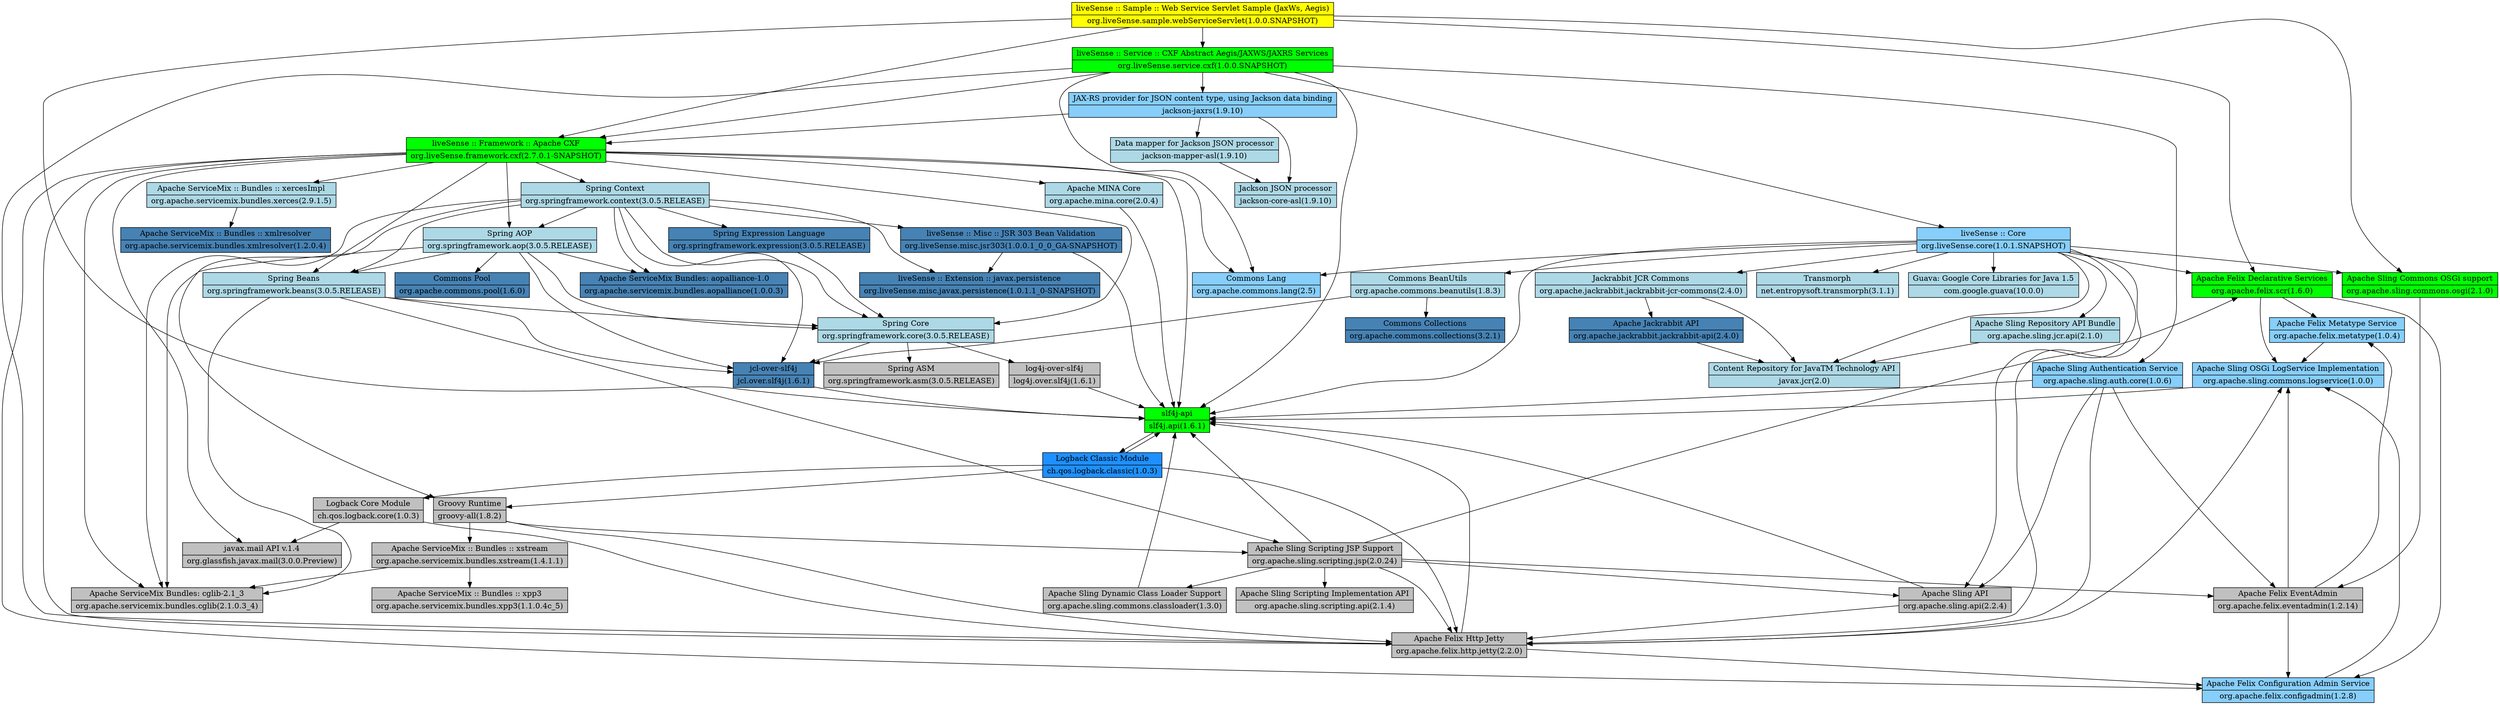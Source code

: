 digraph {
	node[shape=record];
node  [style=filled, fillcolor=yellow, label="{liveSense :: Sample :: Web Service Servlet Sample (JaxWs, Aegis) | org.liveSense.sample.webServiceServlet(1.0.0.SNAPSHOT)}"] org_liveSense_sample_webServiceServlet;
node [style=filled, fillcolor=green, label= "{Apache Felix Declarative Services | org.apache.felix.scr(1.6.0)}"] org_apache_felix_scr;
node [style=filled, fillcolor=green, label= "{liveSense :: Service :: CXF Abstract Aegis/JAXWS/JAXRS Services | org.liveSense.service.cxf(1.0.0.SNAPSHOT)}"] org_liveSense_service_cxf;
node [style=filled, fillcolor=green, label= "{Apache Sling Commons OSGi support | org.apache.sling.commons.osgi(2.1.0)}"] org_apache_sling_commons_osgi;
node [style=filled, fillcolor=green, label= "{liveSense :: Framework :: Apache CXF | org.liveSense.framework.cxf(2.7.0.1-SNAPSHOT)}"] org_liveSense_framework_cxf;
node [style=filled, fillcolor=green, label= "{slf4j-api | slf4j.api(1.6.1)}"] slf4j_api;
org_liveSense_sample_webServiceServlet -> org_apache_felix_scr;
node [style=filled, fillcolor=lightskyblue, label= "{Apache Felix Metatype Service | org.apache.felix.metatype(1.0.4)}"] org_apache_felix_metatype;
node [style=filled, fillcolor=lightskyblue, label= "{Apache Sling OSGi LogService Implementation | org.apache.sling.commons.logservice(1.0.0)}"] org_apache_sling_commons_logservice;
node [style=filled, fillcolor=lightskyblue, label= "{Apache Felix Configuration Admin Service | org.apache.felix.configadmin(1.2.8)}"] org_apache_felix_configadmin;
org_apache_felix_scr -> org_apache_felix_metatype;
	org_apache_felix_metatype -> org_apache_sling_commons_logservice;
		org_apache_sling_commons_logservice -> slf4j_api;
			node [style=filled, fillcolor=dodgerblue, label= "{Logback Classic Module | ch.qos.logback.classic(1.0.3)}"] ch_qos_logback_classic;
			slf4j_api -> ch_qos_logback_classic;
				node [style=filled, fillcolor=silver, label= "{Logback Core Module | ch.qos.logback.core(1.0.3)}"] ch_qos_logback_core;
				node [style=filled, fillcolor=silver, label= "{Apache Felix Http Jetty | org.apache.felix.http.jetty(2.2.0)}"] org_apache_felix_http_jetty;
				node [style=filled, fillcolor=silver, label= "{Groovy Runtime | groovy-all(1.8.2)}"] groovy_all;
				ch_qos_logback_classic -> ch_qos_logback_core;
					node [style=filled, fillcolor=silver, label= "{javax.mail API v.1.4 | org.glassfish.javax.mail(3.0.0.Preview)}"] org_glassfish_javax_mail;
					ch_qos_logback_core -> org_glassfish_javax_mail;
					ch_qos_logback_core -> org_apache_felix_http_jetty;
						org_apache_felix_http_jetty -> org_apache_sling_commons_logservice;
						org_apache_felix_http_jetty -> slf4j_api;
						org_apache_felix_http_jetty -> org_apache_felix_configadmin;
							org_apache_felix_configadmin -> org_apache_sling_commons_logservice;
				ch_qos_logback_classic -> org_apache_felix_http_jetty;
				ch_qos_logback_classic -> slf4j_api;
				ch_qos_logback_classic -> groovy_all;
					node [style=filled, fillcolor=silver, label= "{Apache ServiceMix :: Bundles :: xstream | org.apache.servicemix.bundles.xstream(1.4.1.1)}"] org_apache_servicemix_bundles_xstream;
					node [style=filled, fillcolor=silver, label= "{Apache Sling Scripting JSP Support | org.apache.sling.scripting.jsp(2.0.24)}"] org_apache_sling_scripting_jsp;
					groovy_all -> org_apache_servicemix_bundles_xstream;
						node [style=filled, fillcolor=silver, label= "{Apache ServiceMix :: Bundles :: xpp3 | org.apache.servicemix.bundles.xpp3(1.1.0.4c_5)}"] org_apache_servicemix_bundles_xpp3;
						node [style=filled, fillcolor=silver, label= "{Apache ServiceMix Bundles: cglib-2.1_3 | org.apache.servicemix.bundles.cglib(2.1.0.3_4)}"] org_apache_servicemix_bundles_cglib;
						org_apache_servicemix_bundles_xstream -> org_apache_servicemix_bundles_xpp3;
						org_apache_servicemix_bundles_xstream -> org_apache_servicemix_bundles_cglib;
					groovy_all -> org_apache_felix_http_jetty;
					groovy_all -> org_apache_sling_scripting_jsp;
						node [style=filled, fillcolor=silver, label= "{Apache Sling API | org.apache.sling.api(2.2.4)}"] org_apache_sling_api;
						node [style=filled, fillcolor=silver, label= "{Apache Sling Dynamic Class Loader Support | org.apache.sling.commons.classloader(1.3.0)}"] org_apache_sling_commons_classloader;
						node [style=filled, fillcolor=silver, label= "{Apache Sling Scripting Implementation API | org.apache.sling.scripting.api(2.1.4)}"] org_apache_sling_scripting_api;
						node [style=filled, fillcolor=silver, label= "{Apache Felix EventAdmin | org.apache.felix.eventadmin(1.2.14)}"] org_apache_felix_eventadmin;
						org_apache_sling_scripting_jsp -> org_apache_felix_scr;
						org_apache_sling_scripting_jsp -> org_apache_sling_api;
							org_apache_sling_api -> org_apache_felix_http_jetty;
							org_apache_sling_api -> slf4j_api;
						org_apache_sling_scripting_jsp -> org_apache_sling_commons_classloader;
							org_apache_sling_commons_classloader -> slf4j_api;
						org_apache_sling_scripting_jsp -> org_apache_felix_http_jetty;
						org_apache_sling_scripting_jsp -> org_apache_sling_scripting_api;
						org_apache_sling_scripting_jsp -> slf4j_api;
						org_apache_sling_scripting_jsp -> org_apache_felix_eventadmin;
							org_apache_felix_eventadmin -> org_apache_felix_metatype;
							org_apache_felix_eventadmin -> org_apache_sling_commons_logservice;
							org_apache_felix_eventadmin -> org_apache_felix_configadmin;
org_apache_felix_scr -> org_apache_sling_commons_logservice;
org_apache_felix_scr -> org_apache_felix_configadmin;
org_liveSense_sample_webServiceServlet -> org_liveSense_service_cxf;
node [style=filled, fillcolor=lightskyblue, label= "{Apache Sling Authentication Service | org.apache.sling.auth.core(1.0.6)}"] org_apache_sling_auth_core;
node [style=filled, fillcolor=lightskyblue, label= "{Commons Lang | org.apache.commons.lang(2.5)}"] org_apache_commons_lang;
node [style=filled, fillcolor=lightskyblue, label= "{liveSense :: Core | org.liveSense.core(1.0.1.SNAPSHOT)}"] org_liveSense_core;
node [style=filled, fillcolor=lightskyblue, label= "{JAX-RS provider for JSON content type, using Jackson data binding | jackson-jaxrs(1.9.10)}"] jackson_jaxrs;
org_liveSense_service_cxf -> org_apache_sling_auth_core;
	org_apache_sling_auth_core -> org_apache_felix_http_jetty;
	org_apache_sling_auth_core -> org_apache_sling_api;
	org_apache_sling_auth_core -> slf4j_api;
	org_apache_sling_auth_core -> org_apache_felix_eventadmin;
org_liveSense_service_cxf -> org_apache_commons_lang;
org_liveSense_service_cxf -> org_apache_felix_http_jetty;
org_liveSense_service_cxf -> org_liveSense_core;
	node [style=filled, fillcolor=lightblue, label= "{Jackrabbit JCR Commons | org.apache.jackrabbit.jackrabbit-jcr-commons(2.4.0)}"] org_apache_jackrabbit_jackrabbit_jcr_commons;
	node [style=filled, fillcolor=lightblue, label= "{Commons BeanUtils | org.apache.commons.beanutils(1.8.3)}"] org_apache_commons_beanutils;
	node [style=filled, fillcolor=lightblue, label= "{Content Repository for JavaTM Technology API | javax.jcr(2.0)}"] javax_jcr;
	node [style=filled, fillcolor=lightblue, label= "{Apache Sling Repository API Bundle | org.apache.sling.jcr.api(2.1.0)}"] org_apache_sling_jcr_api;
	node [style=filled, fillcolor=lightblue, label= "{Transmorph | net.entropysoft.transmorph(3.1.1)}"] net_entropysoft_transmorph;
	node [style=filled, fillcolor=lightblue, label= "{Guava: Google Core Libraries for Java 1.5 | com.google.guava(10.0.0)}"] com_google_guava;
	org_liveSense_core -> org_apache_felix_scr;
	org_liveSense_core -> org_apache_jackrabbit_jackrabbit_jcr_commons;
		node [style=filled, fillcolor=steelblue, label= "{Apache Jackrabbit API | org.apache.jackrabbit.jackrabbit-api(2.4.0)}"] org_apache_jackrabbit_jackrabbit_api;
		org_apache_jackrabbit_jackrabbit_jcr_commons -> javax_jcr;
		org_apache_jackrabbit_jackrabbit_jcr_commons -> org_apache_jackrabbit_jackrabbit_api;
			org_apache_jackrabbit_jackrabbit_api -> javax_jcr;
	org_liveSense_core -> org_apache_commons_beanutils;
		node [style=filled, fillcolor=steelblue, label= "{Commons Collections | org.apache.commons.collections(3.2.1)}"] org_apache_commons_collections;
		node [style=filled, fillcolor=steelblue, label= "{jcl-over-slf4j | jcl.over.slf4j(1.6.1)}"] jcl_over_slf4j;
		org_apache_commons_beanutils -> org_apache_commons_collections;
		org_apache_commons_beanutils -> jcl_over_slf4j;
			jcl_over_slf4j -> slf4j_api;
	org_liveSense_core -> javax_jcr;
	org_liveSense_core -> org_apache_sling_jcr_api;
		org_apache_sling_jcr_api -> javax_jcr;
	org_liveSense_core -> org_apache_sling_commons_osgi;
		org_apache_sling_commons_osgi -> org_apache_felix_eventadmin;
	org_liveSense_core -> org_apache_felix_http_jetty;
	org_liveSense_core -> net_entropysoft_transmorph;
	org_liveSense_core -> com_google_guava;
	org_liveSense_core -> org_apache_sling_api;
	org_liveSense_core -> org_apache_commons_lang;
	org_liveSense_core -> slf4j_api;
org_liveSense_service_cxf -> org_liveSense_framework_cxf;
	node [style=filled, fillcolor=lightblue, label= "{Spring AOP | org.springframework.aop(3.0.5.RELEASE)}"] org_springframework_aop;
	node [style=filled, fillcolor=lightblue, label= "{Apache MINA Core | org.apache.mina.core(2.0.4)}"] org_apache_mina_core;
	node [style=filled, fillcolor=lightblue, label= "{Spring Context | org.springframework.context(3.0.5.RELEASE)}"] org_springframework_context;
	node [style=filled, fillcolor=lightblue, label= "{Spring Core | org.springframework.core(3.0.5.RELEASE)}"] org_springframework_core;
	node [style=filled, fillcolor=lightblue, label= "{Spring Beans | org.springframework.beans(3.0.5.RELEASE)}"] org_springframework_beans;
	node [style=filled, fillcolor=lightblue, label= "{Apache ServiceMix :: Bundles :: xercesImpl | org.apache.servicemix.bundles.xerces(2.9.1.5)}"] org_apache_servicemix_bundles_xerces;
	org_liveSense_framework_cxf -> org_springframework_aop;
		node [style=filled, fillcolor=steelblue, label= "{Commons Pool | org.apache.commons.pool(1.6.0)}"] org_apache_commons_pool;
		node [style=filled, fillcolor=steelblue, label= "{Apache ServiceMix Bundles: aopalliance-1.0 | org.apache.servicemix.bundles.aopalliance(1.0.0.3)}"] org_apache_servicemix_bundles_aopalliance;
		org_springframework_aop -> org_apache_commons_pool;
		org_springframework_aop -> org_springframework_beans;
			org_springframework_beans -> org_springframework_core;
				node [style=filled, fillcolor=silver, label= "{Spring ASM | org.springframework.asm(3.0.5.RELEASE)}"] org_springframework_asm;
				node [style=filled, fillcolor=silver, label= "{log4j-over-slf4j | log4j.over.slf4j(1.6.1)}"] log4j_over_slf4j;
				org_springframework_core -> org_springframework_asm;
				org_springframework_core -> jcl_over_slf4j;
				org_springframework_core -> log4j_over_slf4j;
					log4j_over_slf4j -> slf4j_api;
			org_springframework_beans -> org_apache_servicemix_bundles_cglib;
			org_springframework_beans -> jcl_over_slf4j;
			org_springframework_beans -> org_apache_sling_scripting_jsp;
		org_springframework_aop -> org_springframework_core;
		org_springframework_aop -> jcl_over_slf4j;
		org_springframework_aop -> org_apache_servicemix_bundles_aopalliance;
		org_springframework_aop -> org_apache_servicemix_bundles_cglib;
	org_liveSense_framework_cxf -> org_apache_mina_core;
		org_apache_mina_core -> slf4j_api;
	org_liveSense_framework_cxf -> org_springframework_context;
		node [style=filled, fillcolor=steelblue, label= "{Spring Expression Language | org.springframework.expression(3.0.5.RELEASE)}"] org_springframework_expression;
		node [style=filled, fillcolor=steelblue, label= "{liveSense :: Extension :: javax.persistence | org.liveSense.misc.javax.persistence(1.0.1.1_0-SNAPSHOT)}"] org_liveSense_misc_javax_persistence;
		node [style=filled, fillcolor=steelblue, label= "{liveSense :: Misc :: JSR 303 Bean Validation | org.liveSense.misc.jsr303(1.0.0.1_0_0_GA-SNAPSHOT)}"] org_liveSense_misc_jsr303;
		org_springframework_context -> org_springframework_aop;
		org_springframework_context -> org_springframework_beans;
		org_springframework_context -> org_springframework_core;
		org_springframework_context -> org_springframework_expression;
			org_springframework_expression -> org_springframework_core;
		org_springframework_context -> jcl_over_slf4j;
		org_springframework_context -> org_apache_servicemix_bundles_aopalliance;
		org_springframework_context -> groovy_all;
		org_springframework_context -> org_apache_servicemix_bundles_cglib;
		org_springframework_context -> org_liveSense_misc_javax_persistence;
		org_springframework_context -> org_liveSense_misc_jsr303;
			org_liveSense_misc_jsr303 -> org_liveSense_misc_javax_persistence;
			org_liveSense_misc_jsr303 -> slf4j_api;
	org_liveSense_framework_cxf -> org_springframework_core;
	org_liveSense_framework_cxf -> org_apache_commons_lang;
	org_liveSense_framework_cxf -> org_springframework_beans;
	org_liveSense_framework_cxf -> org_apache_felix_http_jetty;
	org_liveSense_framework_cxf -> org_apache_servicemix_bundles_cglib;
	org_liveSense_framework_cxf -> org_apache_felix_configadmin;
	org_liveSense_framework_cxf -> org_glassfish_javax_mail;
	org_liveSense_framework_cxf -> slf4j_api;
	org_liveSense_framework_cxf -> org_apache_servicemix_bundles_xerces;
		node [style=filled, fillcolor=steelblue, label= "{Apache ServiceMix :: Bundles :: xmlresolver | org.apache.servicemix.bundles.xmlresolver(1.2.0.4)}"] org_apache_servicemix_bundles_xmlresolver;
		org_apache_servicemix_bundles_xerces -> org_apache_servicemix_bundles_xmlresolver;
org_liveSense_service_cxf -> jackson_jaxrs;
	node [style=filled, fillcolor=lightblue, label= "{Data mapper for Jackson JSON processor | jackson-mapper-asl(1.9.10)}"] jackson_mapper_asl;
	node [style=filled, fillcolor=lightblue, label= "{Jackson JSON processor | jackson-core-asl(1.9.10)}"] jackson_core_asl;
	jackson_jaxrs -> jackson_mapper_asl;
		jackson_mapper_asl -> jackson_core_asl;
	jackson_jaxrs -> jackson_core_asl;
	jackson_jaxrs -> org_liveSense_framework_cxf;
org_liveSense_service_cxf -> slf4j_api;
org_liveSense_sample_webServiceServlet -> org_apache_sling_commons_osgi;
org_liveSense_sample_webServiceServlet -> org_liveSense_framework_cxf;
org_liveSense_sample_webServiceServlet -> slf4j_api;
}

